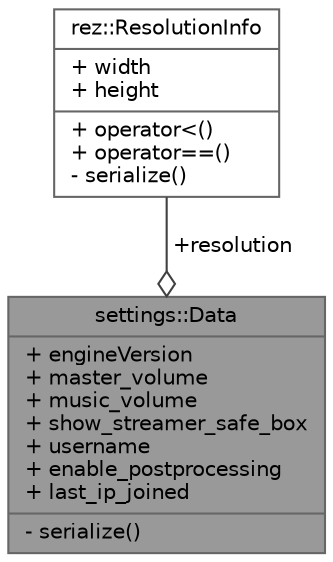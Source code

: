digraph "settings::Data"
{
 // LATEX_PDF_SIZE
  bgcolor="transparent";
  edge [fontname=Helvetica,fontsize=10,labelfontname=Helvetica,labelfontsize=10];
  node [fontname=Helvetica,fontsize=10,shape=box,height=0.2,width=0.4];
  Node1 [shape=record,label="{settings::Data\n|+ engineVersion\l+ master_volume\l+ music_volume\l+ show_streamer_safe_box\l+ username\l+ enable_postprocessing\l+ last_ip_joined\l|- serialize()\l}",height=0.2,width=0.4,color="gray40", fillcolor="grey60", style="filled", fontcolor="black",tooltip=" "];
  Node2 -> Node1 [color="grey25",style="solid",label=" +resolution" ,arrowhead="odiamond"];
  Node2 [shape=record,label="{rez::ResolutionInfo\n|+ width\l+ height\l|+ operator\<()\l+ operator==()\l- serialize()\l}",height=0.2,width=0.4,color="gray40", fillcolor="white", style="filled",URL="$d6/d15/structrez_1_1_resolution_info.html",tooltip=" "];
}
